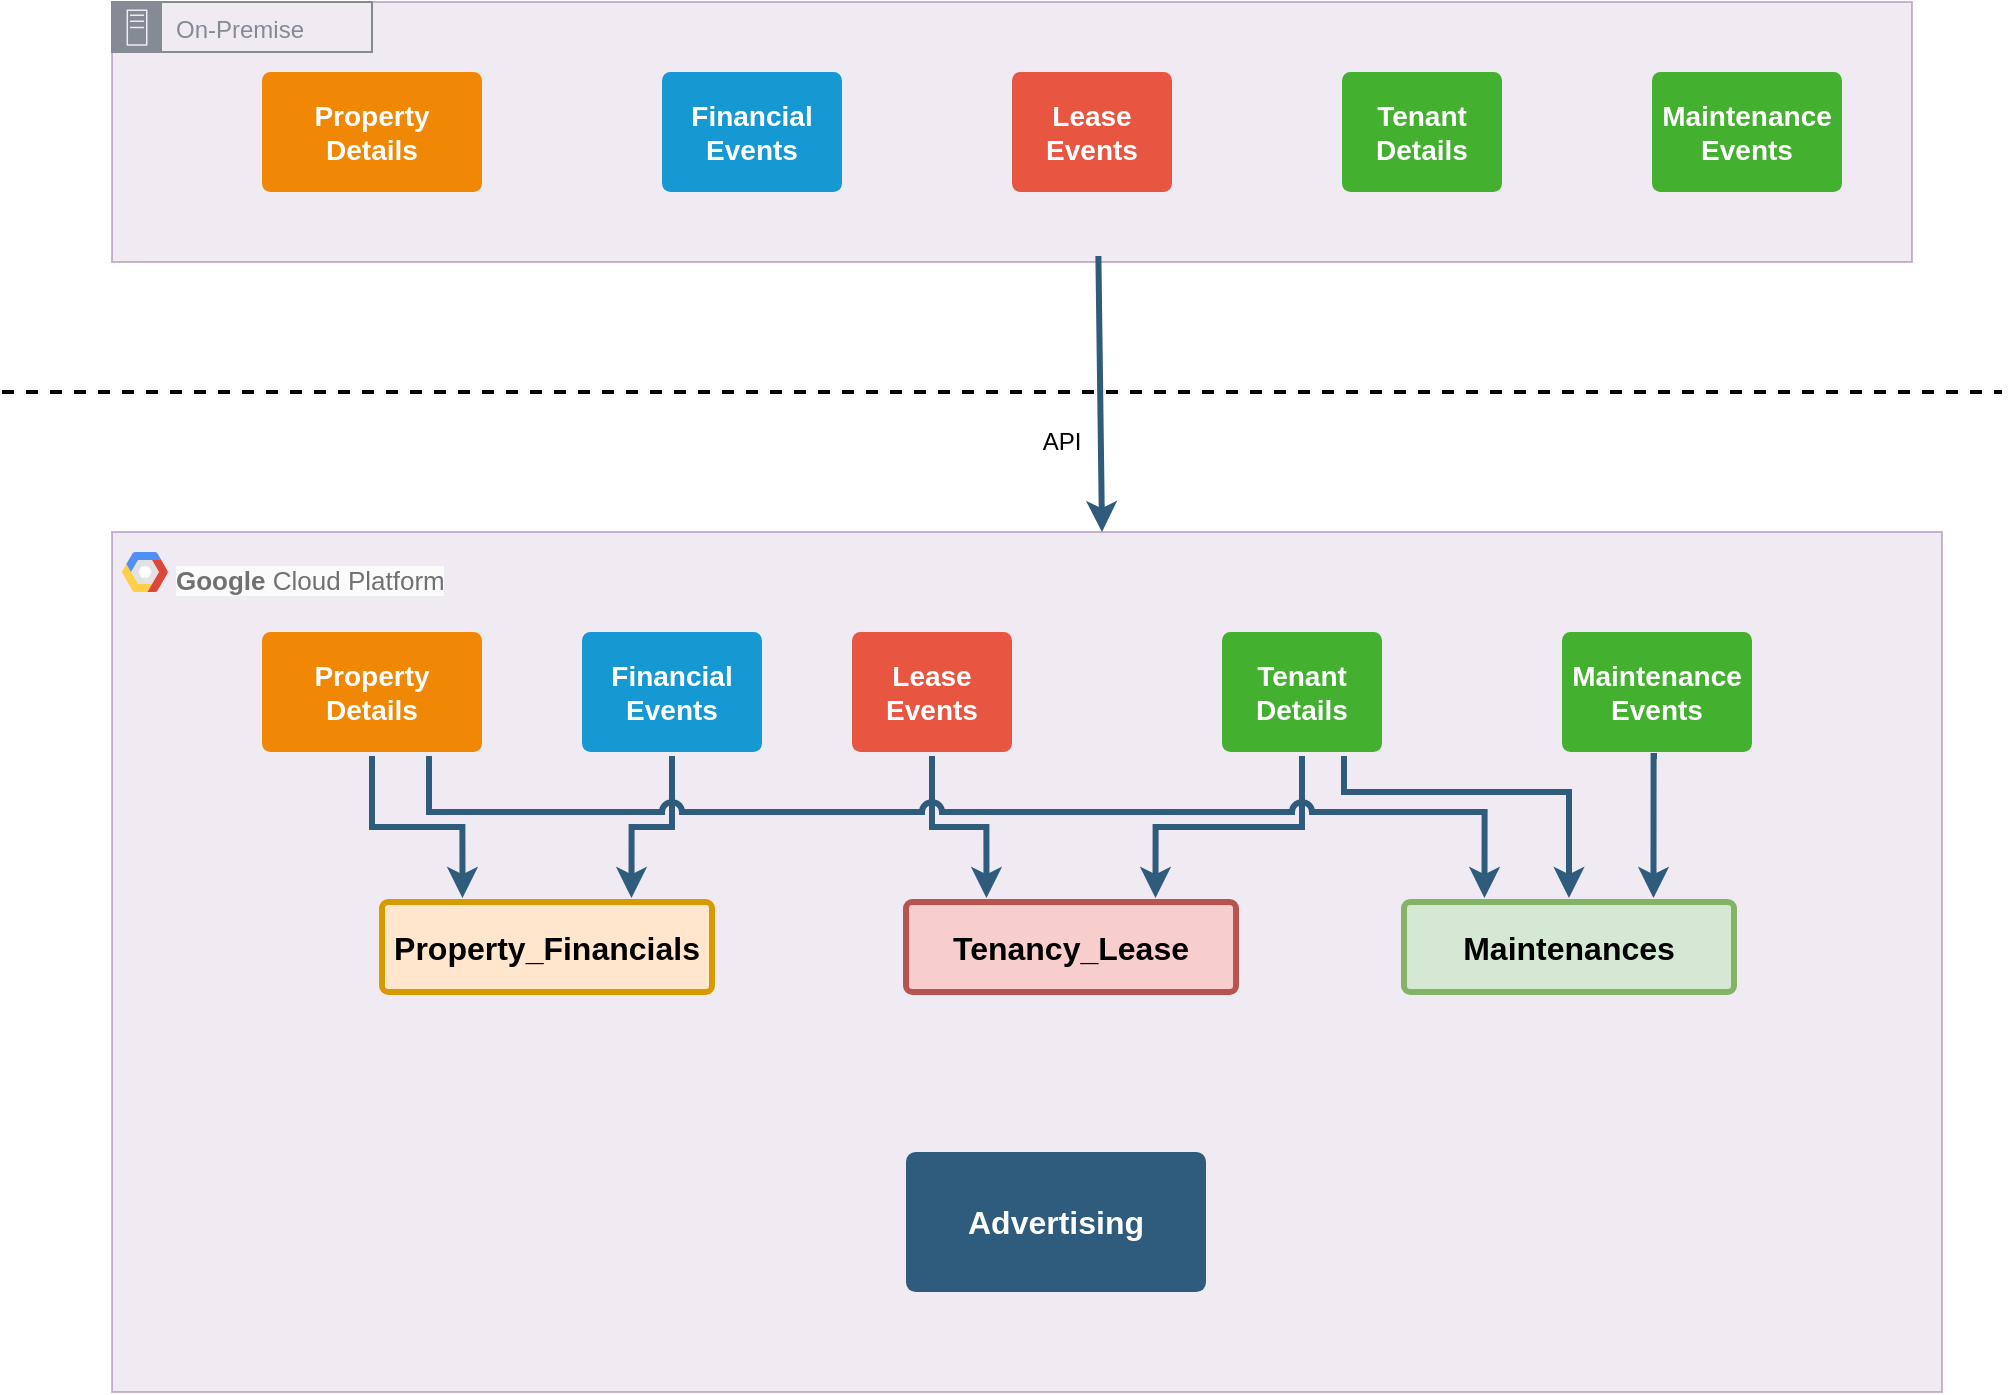 <mxfile version="24.9.1">
  <diagram id="6a731a19-8d31-9384-78a2-239565b7b9f0" name="Page-1">
    <mxGraphModel dx="1224" dy="704" grid="1" gridSize="10" guides="1" tooltips="1" connect="1" arrows="1" fold="1" page="1" pageScale="1" pageWidth="1169" pageHeight="827" background="none" math="0" shadow="0">
      <root>
        <mxCell id="0" />
        <mxCell id="1" parent="0" />
        <mxCell id="xAftQ-V8ujB6SN10Z2Ji-1817" value="" style="group" vertex="1" connectable="0" parent="1">
          <mxGeometry x="135" y="350" width="915" height="430" as="geometry" />
        </mxCell>
        <mxCell id="xAftQ-V8ujB6SN10Z2Ji-1800" value="" style="rounded=0;whiteSpace=wrap;html=1;fillColor=#e1d5e7;strokeColor=#9673a6;opacity=50;" vertex="1" parent="xAftQ-V8ujB6SN10Z2Ji-1817">
          <mxGeometry width="915" height="430" as="geometry" />
        </mxCell>
        <mxCell id="xAftQ-V8ujB6SN10Z2Ji-1807" value="" style="group" vertex="1" connectable="0" parent="xAftQ-V8ujB6SN10Z2Ji-1817">
          <mxGeometry x="25" y="10" width="185" height="40" as="geometry" />
        </mxCell>
        <mxCell id="xAftQ-V8ujB6SN10Z2Ji-1791" value="" style="shape=mxgraph.gcp2.google_cloud_platform;fillColor=#F6F6F6;strokeColor=none;shadow=0;gradientColor=none;" vertex="1" parent="xAftQ-V8ujB6SN10Z2Ji-1807">
          <mxGeometry x="-20" width="23" height="20" as="geometry">
            <mxPoint x="20" y="10" as="offset" />
          </mxGeometry>
        </mxCell>
        <mxCell id="xAftQ-V8ujB6SN10Z2Ji-1792" value="&lt;font style=&quot;font-size: 13px;&quot;&gt;&lt;b style=&quot;forced-color-adjust: none; color: rgb(113, 113, 113); font-family: Helvetica; font-style: normal; font-variant-ligatures: normal; font-variant-caps: normal; letter-spacing: normal; orphans: 2; text-align: left; text-indent: 0px; text-transform: none; widows: 2; word-spacing: 0px; -webkit-text-stroke-width: 0px; white-space: nowrap; background-color: rgb(251, 251, 251); text-decoration-thickness: initial; text-decoration-style: initial; text-decoration-color: initial;&quot;&gt;Google&amp;nbsp;&lt;/b&gt;&lt;span style=&quot;color: rgb(113, 113, 113); font-family: Helvetica; font-style: normal; font-variant-ligatures: normal; font-variant-caps: normal; font-weight: 400; letter-spacing: normal; orphans: 2; text-align: left; text-indent: 0px; text-transform: none; widows: 2; word-spacing: 0px; -webkit-text-stroke-width: 0px; white-space: nowrap; background-color: rgb(251, 251, 251); text-decoration-thickness: initial; text-decoration-style: initial; text-decoration-color: initial; float: none; display: inline !important;&quot;&gt;Cloud Platform&lt;/span&gt;&lt;/font&gt;" style="text;whiteSpace=wrap;html=1;" vertex="1" parent="xAftQ-V8ujB6SN10Z2Ji-1807">
          <mxGeometry x="5" width="180" height="40" as="geometry" />
        </mxCell>
        <mxCell id="xAftQ-V8ujB6SN10Z2Ji-1795" value="Financial Events" style="rounded=1;whiteSpace=wrap;html=1;shadow=0;labelBackgroundColor=none;strokeColor=none;strokeWidth=3;fillColor=#1699d3;fontFamily=Helvetica;fontSize=14;fontColor=#FFFFFF;align=center;spacing=5;fontStyle=1;arcSize=7;perimeterSpacing=2;" vertex="1" parent="xAftQ-V8ujB6SN10Z2Ji-1817">
          <mxGeometry x="235" y="50" width="90" height="60" as="geometry" />
        </mxCell>
        <mxCell id="xAftQ-V8ujB6SN10Z2Ji-1798" value="Lease Events" style="rounded=1;whiteSpace=wrap;html=1;shadow=0;labelBackgroundColor=none;strokeColor=none;strokeWidth=3;fillColor=#e85642;fontFamily=Helvetica;fontSize=14;fontColor=#FFFFFF;align=center;spacing=5;fontStyle=1;arcSize=7;perimeterSpacing=2;" vertex="1" parent="xAftQ-V8ujB6SN10Z2Ji-1817">
          <mxGeometry x="370" y="50" width="80" height="60" as="geometry" />
        </mxCell>
        <mxCell id="xAftQ-V8ujB6SN10Z2Ji-1808" value="Property_Financials" style="rounded=1;whiteSpace=wrap;html=1;shadow=0;labelBackgroundColor=none;strokeColor=#d79b00;strokeWidth=3;fillColor=#ffe6cc;fontFamily=Helvetica;fontSize=16;align=center;fontStyle=1;spacing=5;arcSize=7;perimeterSpacing=2;" vertex="1" parent="xAftQ-V8ujB6SN10Z2Ji-1817">
          <mxGeometry x="135" y="185" width="165" height="45" as="geometry" />
        </mxCell>
        <mxCell id="xAftQ-V8ujB6SN10Z2Ji-1811" value="" style="edgeStyle=orthogonalEdgeStyle;rounded=0;jumpStyle=none;html=1;shadow=0;labelBackgroundColor=none;startArrow=classic;startFill=1;endArrow=none;endFill=0;jettySize=auto;orthogonalLoop=1;strokeColor=#2F5B7C;strokeWidth=3;fontFamily=Helvetica;fontSize=16;fontColor=#23445D;spacing=5;entryX=0.5;entryY=1;entryDx=0;entryDy=0;exitX=0.75;exitY=0;exitDx=0;exitDy=0;" edge="1" parent="xAftQ-V8ujB6SN10Z2Ji-1817" source="xAftQ-V8ujB6SN10Z2Ji-1808" target="xAftQ-V8ujB6SN10Z2Ji-1795">
          <mxGeometry relative="1" as="geometry">
            <mxPoint x="379" y="208" as="sourcePoint" />
            <mxPoint x="280" y="117" as="targetPoint" />
          </mxGeometry>
        </mxCell>
        <mxCell id="xAftQ-V8ujB6SN10Z2Ji-1794" value="Tenant Details" style="rounded=1;whiteSpace=wrap;html=1;shadow=0;labelBackgroundColor=none;strokeColor=none;strokeWidth=3;fillColor=#44B02F;fontFamily=Helvetica;fontSize=14;fontColor=#FFFFFF;align=center;spacing=5;fontStyle=1;arcSize=7;perimeterSpacing=2;" vertex="1" parent="xAftQ-V8ujB6SN10Z2Ji-1817">
          <mxGeometry x="555" y="50" width="80" height="60" as="geometry" />
        </mxCell>
        <mxCell id="xAftQ-V8ujB6SN10Z2Ji-1799" value="Maintenance Events" style="rounded=1;whiteSpace=wrap;html=1;shadow=0;labelBackgroundColor=none;strokeColor=none;strokeWidth=3;fillColor=#44B02F;fontFamily=Helvetica;fontSize=14;fontColor=#FFFFFF;align=center;spacing=5;fontStyle=1;arcSize=7;perimeterSpacing=2;" vertex="1" parent="xAftQ-V8ujB6SN10Z2Ji-1817">
          <mxGeometry x="725" y="50" width="95" height="60" as="geometry" />
        </mxCell>
        <mxCell id="xAftQ-V8ujB6SN10Z2Ji-1796" value="Property Details" style="rounded=1;whiteSpace=wrap;html=1;shadow=0;labelBackgroundColor=none;strokeColor=none;strokeWidth=3;fillColor=#F08705;fontFamily=Helvetica;fontSize=14;fontColor=#FFFFFF;align=center;spacing=5;fontStyle=1;arcSize=7;perimeterSpacing=2;" vertex="1" parent="xAftQ-V8ujB6SN10Z2Ji-1817">
          <mxGeometry x="75" y="50" width="110" height="60" as="geometry" />
        </mxCell>
        <mxCell id="xAftQ-V8ujB6SN10Z2Ji-1809" value="" style="edgeStyle=orthogonalEdgeStyle;rounded=0;jumpStyle=none;html=1;shadow=0;labelBackgroundColor=none;startArrow=classic;startFill=1;endArrow=none;endFill=0;jettySize=auto;orthogonalLoop=1;strokeColor=#2F5B7C;strokeWidth=3;fontFamily=Helvetica;fontSize=16;fontColor=#23445D;spacing=5;exitX=0.25;exitY=0;exitDx=0;exitDy=0;entryX=0.5;entryY=1;entryDx=0;entryDy=0;" edge="1" parent="xAftQ-V8ujB6SN10Z2Ji-1817" source="xAftQ-V8ujB6SN10Z2Ji-1808" target="xAftQ-V8ujB6SN10Z2Ji-1796">
          <mxGeometry relative="1" as="geometry">
            <mxPoint x="460" y="10" as="sourcePoint" />
            <mxPoint x="460" y="-125" as="targetPoint" />
          </mxGeometry>
        </mxCell>
        <mxCell id="1749" value="Advertising" style="rounded=1;whiteSpace=wrap;html=1;shadow=0;labelBackgroundColor=none;strokeColor=none;strokeWidth=3;fillColor=#2F5B7C;fontFamily=Helvetica;fontSize=16;fontColor=#FFFFFF;align=center;fontStyle=1;spacing=5;arcSize=7;perimeterSpacing=2;" parent="xAftQ-V8ujB6SN10Z2Ji-1817" vertex="1">
          <mxGeometry x="397" y="310" width="150" height="70" as="geometry" />
        </mxCell>
        <mxCell id="xAftQ-V8ujB6SN10Z2Ji-1823" value="Tenancy_Lease" style="rounded=1;whiteSpace=wrap;html=1;shadow=0;labelBackgroundColor=none;strokeColor=#b85450;strokeWidth=3;fillColor=#f8cecc;fontFamily=Helvetica;fontSize=16;align=center;fontStyle=1;spacing=5;arcSize=7;perimeterSpacing=2;" vertex="1" parent="xAftQ-V8ujB6SN10Z2Ji-1817">
          <mxGeometry x="397" y="185" width="165" height="45" as="geometry" />
        </mxCell>
        <mxCell id="xAftQ-V8ujB6SN10Z2Ji-1826" value="" style="edgeStyle=orthogonalEdgeStyle;rounded=0;jumpStyle=none;html=1;shadow=0;labelBackgroundColor=none;startArrow=classic;startFill=1;endArrow=none;endFill=0;jettySize=auto;orthogonalLoop=1;strokeColor=#2F5B7C;strokeWidth=3;fontFamily=Helvetica;fontSize=16;fontColor=#23445D;spacing=5;exitX=0.25;exitY=0;exitDx=0;exitDy=0;entryX=0.5;entryY=1;entryDx=0;entryDy=0;" edge="1" parent="xAftQ-V8ujB6SN10Z2Ji-1817" source="xAftQ-V8ujB6SN10Z2Ji-1823" target="xAftQ-V8ujB6SN10Z2Ji-1798">
          <mxGeometry relative="1" as="geometry">
            <mxPoint x="205" y="193" as="sourcePoint" />
            <mxPoint x="140" y="122" as="targetPoint" />
          </mxGeometry>
        </mxCell>
        <mxCell id="xAftQ-V8ujB6SN10Z2Ji-1827" value="" style="edgeStyle=orthogonalEdgeStyle;rounded=0;jumpStyle=none;html=1;shadow=0;labelBackgroundColor=none;startArrow=classic;startFill=1;endArrow=none;endFill=0;jettySize=auto;orthogonalLoop=1;strokeColor=#2F5B7C;strokeWidth=3;fontFamily=Helvetica;fontSize=16;fontColor=#23445D;spacing=5;entryX=0.5;entryY=1;entryDx=0;entryDy=0;exitX=0.75;exitY=0;exitDx=0;exitDy=0;" edge="1" parent="xAftQ-V8ujB6SN10Z2Ji-1817" source="xAftQ-V8ujB6SN10Z2Ji-1823" target="xAftQ-V8ujB6SN10Z2Ji-1794">
          <mxGeometry relative="1" as="geometry">
            <mxPoint x="290" y="193" as="sourcePoint" />
            <mxPoint x="310" y="122" as="targetPoint" />
          </mxGeometry>
        </mxCell>
        <mxCell id="xAftQ-V8ujB6SN10Z2Ji-1828" value="Maintenances" style="rounded=1;whiteSpace=wrap;html=1;shadow=0;labelBackgroundColor=none;strokeColor=#82b366;strokeWidth=3;fillColor=#d5e8d4;fontFamily=Helvetica;fontSize=16;align=center;fontStyle=1;spacing=5;arcSize=7;perimeterSpacing=2;" vertex="1" parent="xAftQ-V8ujB6SN10Z2Ji-1817">
          <mxGeometry x="646" y="185" width="165" height="45" as="geometry" />
        </mxCell>
        <mxCell id="xAftQ-V8ujB6SN10Z2Ji-1831" value="" style="edgeStyle=orthogonalEdgeStyle;rounded=0;jumpStyle=none;html=1;shadow=0;labelBackgroundColor=none;startArrow=classic;startFill=1;endArrow=none;endFill=0;jettySize=auto;orthogonalLoop=1;strokeColor=#2F5B7C;strokeWidth=3;fontFamily=Helvetica;fontSize=16;fontColor=#23445D;spacing=5;entryX=0.75;entryY=1;entryDx=0;entryDy=0;exitX=0.5;exitY=0;exitDx=0;exitDy=0;" edge="1" parent="xAftQ-V8ujB6SN10Z2Ji-1817" source="xAftQ-V8ujB6SN10Z2Ji-1828" target="xAftQ-V8ujB6SN10Z2Ji-1794">
          <mxGeometry relative="1" as="geometry">
            <mxPoint x="532" y="193" as="sourcePoint" />
            <mxPoint x="605" y="122" as="targetPoint" />
            <Array as="points">
              <mxPoint x="728" y="130" />
              <mxPoint x="616" y="130" />
            </Array>
          </mxGeometry>
        </mxCell>
        <mxCell id="xAftQ-V8ujB6SN10Z2Ji-1835" value="" style="edgeStyle=orthogonalEdgeStyle;rounded=0;jumpStyle=none;html=1;shadow=0;labelBackgroundColor=none;startArrow=classic;startFill=1;endArrow=none;endFill=0;jettySize=auto;orthogonalLoop=1;strokeColor=#2F5B7C;strokeWidth=3;fontFamily=Helvetica;fontSize=16;fontColor=#23445D;spacing=5;entryX=0.5;entryY=1;entryDx=0;entryDy=0;exitX=0.75;exitY=0;exitDx=0;exitDy=0;" edge="1" parent="xAftQ-V8ujB6SN10Z2Ji-1817" source="xAftQ-V8ujB6SN10Z2Ji-1828" target="xAftQ-V8ujB6SN10Z2Ji-1799">
          <mxGeometry relative="1" as="geometry">
            <mxPoint x="897" y="193" as="sourcePoint" />
            <mxPoint x="785" y="122" as="targetPoint" />
            <Array as="points">
              <mxPoint x="770" y="112" />
            </Array>
          </mxGeometry>
        </mxCell>
        <mxCell id="xAftQ-V8ujB6SN10Z2Ji-1836" value="" style="edgeStyle=orthogonalEdgeStyle;rounded=0;jumpStyle=arc;html=1;shadow=0;labelBackgroundColor=none;startArrow=classic;startFill=1;endArrow=none;endFill=0;jettySize=auto;orthogonalLoop=1;strokeColor=#2F5B7C;strokeWidth=3;fontFamily=Helvetica;fontSize=16;fontColor=#23445D;spacing=5;exitX=0.25;exitY=0;exitDx=0;exitDy=0;entryX=0.75;entryY=1;entryDx=0;entryDy=0;" edge="1" parent="xAftQ-V8ujB6SN10Z2Ji-1817" source="xAftQ-V8ujB6SN10Z2Ji-1828" target="xAftQ-V8ujB6SN10Z2Ji-1796">
          <mxGeometry relative="1" as="geometry">
            <mxPoint x="185" y="193" as="sourcePoint" />
            <mxPoint x="140" y="122" as="targetPoint" />
            <Array as="points">
              <mxPoint x="686" y="140" />
              <mxPoint x="159" y="140" />
            </Array>
          </mxGeometry>
        </mxCell>
        <mxCell id="xAftQ-V8ujB6SN10Z2Ji-1802" value="" style="group" vertex="1" connectable="0" parent="1">
          <mxGeometry x="135" y="85" width="900" height="130" as="geometry" />
        </mxCell>
        <mxCell id="xAftQ-V8ujB6SN10Z2Ji-1789" value="" style="rounded=0;whiteSpace=wrap;html=1;fillColor=#e1d5e7;strokeColor=#9673a6;opacity=50;" vertex="1" parent="xAftQ-V8ujB6SN10Z2Ji-1802">
          <mxGeometry width="900" height="130" as="geometry" />
        </mxCell>
        <mxCell id="xAftQ-V8ujB6SN10Z2Ji-1801" value="On-Premise" style="sketch=0;outlineConnect=0;gradientColor=none;html=1;whiteSpace=wrap;fontSize=12;fontStyle=0;shape=mxgraph.aws4.group;grIcon=mxgraph.aws4.group_on_premise;strokeColor=#858B94;fillColor=none;verticalAlign=top;align=left;spacingLeft=30;fontColor=#858B94;dashed=0;" vertex="1" parent="xAftQ-V8ujB6SN10Z2Ji-1802">
          <mxGeometry width="130" height="25" as="geometry" />
        </mxCell>
        <mxCell id="1764" value="Property Details" style="rounded=1;whiteSpace=wrap;html=1;shadow=0;labelBackgroundColor=none;strokeColor=none;strokeWidth=3;fillColor=#F08705;fontFamily=Helvetica;fontSize=14;fontColor=#FFFFFF;align=center;spacing=5;fontStyle=1;arcSize=7;perimeterSpacing=2;" parent="xAftQ-V8ujB6SN10Z2Ji-1802" vertex="1">
          <mxGeometry x="75" y="35" width="110" height="60" as="geometry" />
        </mxCell>
        <mxCell id="1760" value="Financial Events" style="rounded=1;whiteSpace=wrap;html=1;shadow=0;labelBackgroundColor=none;strokeColor=none;strokeWidth=3;fillColor=#1699d3;fontFamily=Helvetica;fontSize=14;fontColor=#FFFFFF;align=center;spacing=5;fontStyle=1;arcSize=7;perimeterSpacing=2;" parent="xAftQ-V8ujB6SN10Z2Ji-1802" vertex="1">
          <mxGeometry x="275" y="35" width="90" height="60" as="geometry" />
        </mxCell>
        <mxCell id="xAftQ-V8ujB6SN10Z2Ji-1783" value="Lease Events" style="rounded=1;whiteSpace=wrap;html=1;shadow=0;labelBackgroundColor=none;strokeColor=none;strokeWidth=3;fillColor=#e85642;fontFamily=Helvetica;fontSize=14;fontColor=#FFFFFF;align=center;spacing=5;fontStyle=1;arcSize=7;perimeterSpacing=2;" vertex="1" parent="xAftQ-V8ujB6SN10Z2Ji-1802">
          <mxGeometry x="450" y="35" width="80" height="60" as="geometry" />
        </mxCell>
        <mxCell id="1753" value="Tenant Details" style="rounded=1;whiteSpace=wrap;html=1;shadow=0;labelBackgroundColor=none;strokeColor=none;strokeWidth=3;fillColor=#44B02F;fontFamily=Helvetica;fontSize=14;fontColor=#FFFFFF;align=center;spacing=5;fontStyle=1;arcSize=7;perimeterSpacing=2;" parent="xAftQ-V8ujB6SN10Z2Ji-1802" vertex="1">
          <mxGeometry x="615" y="35" width="80" height="60" as="geometry" />
        </mxCell>
        <mxCell id="1748" value="" style="edgeStyle=none;rounded=0;jumpStyle=none;html=1;shadow=0;labelBackgroundColor=none;startArrow=classic;startFill=1;endArrow=none;endFill=0;jettySize=auto;orthogonalLoop=1;strokeColor=#2F5B7C;strokeWidth=3;fontFamily=Helvetica;fontSize=16;fontColor=#23445D;spacing=5;exitX=0.541;exitY=0;exitDx=0;exitDy=0;exitPerimeter=0;entryX=0.548;entryY=0.977;entryDx=0;entryDy=0;entryPerimeter=0;" parent="1" source="xAftQ-V8ujB6SN10Z2Ji-1800" target="xAftQ-V8ujB6SN10Z2Ji-1789" edge="1">
          <mxGeometry relative="1" as="geometry">
            <mxPoint x="1110" y="340" as="sourcePoint" />
            <mxPoint x="650" y="230" as="targetPoint" />
          </mxGeometry>
        </mxCell>
        <mxCell id="xAftQ-V8ujB6SN10Z2Ji-1788" value="Maintenance Events" style="rounded=1;whiteSpace=wrap;html=1;shadow=0;labelBackgroundColor=none;strokeColor=none;strokeWidth=3;fillColor=#44B02F;fontFamily=Helvetica;fontSize=14;fontColor=#FFFFFF;align=center;spacing=5;fontStyle=1;arcSize=7;perimeterSpacing=2;" vertex="1" parent="1">
          <mxGeometry x="905" y="120" width="95" height="60" as="geometry" />
        </mxCell>
        <mxCell id="xAftQ-V8ujB6SN10Z2Ji-1790" value="" style="endArrow=none;dashed=1;html=1;rounded=0;strokeWidth=2;" edge="1" parent="1">
          <mxGeometry width="50" height="50" relative="1" as="geometry">
            <mxPoint x="80" y="280" as="sourcePoint" />
            <mxPoint x="1080" y="280" as="targetPoint" />
          </mxGeometry>
        </mxCell>
        <mxCell id="xAftQ-V8ujB6SN10Z2Ji-1804" value="API" style="text;html=1;align=center;verticalAlign=middle;whiteSpace=wrap;rounded=0;" vertex="1" parent="1">
          <mxGeometry x="580" y="290" width="60" height="30" as="geometry" />
        </mxCell>
      </root>
    </mxGraphModel>
  </diagram>
</mxfile>
